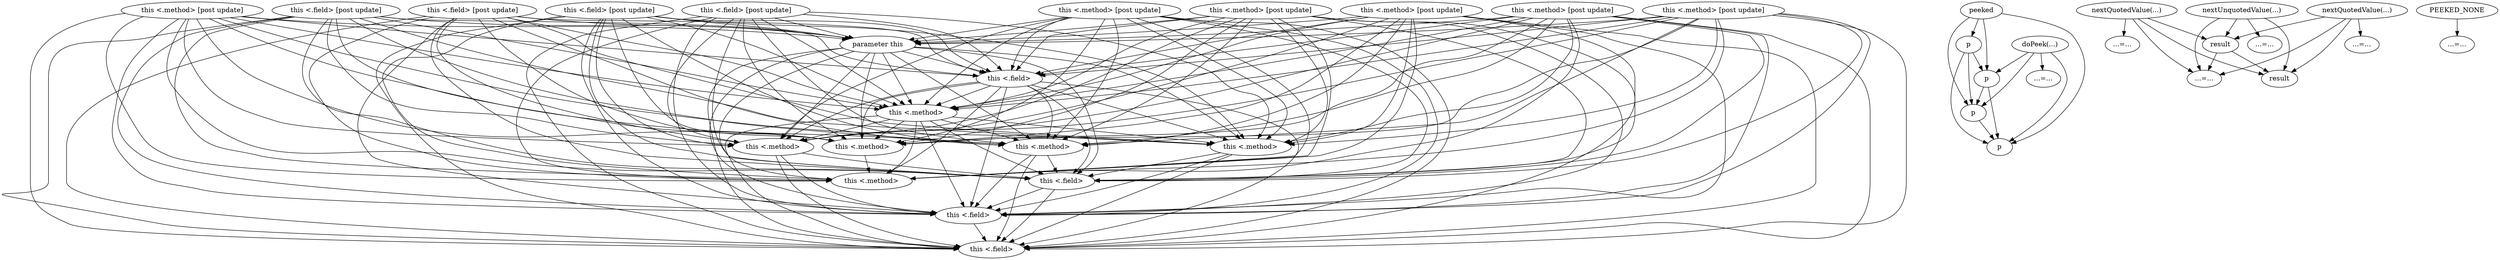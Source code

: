 digraph {
  compound=true;
  0[label="parameter this"; ];
  1[label="this <.field>"; ];
  2[label="this <.field>"; ];
  3[label="this <.field>"; ];
  4[label="this <.field>"; ];
  5[label="this <.method>"; ];
  6[label="this <.method>"; ];
  7[label="this <.method>"; ];
  8[label="this <.method>"; ];
  9[label="this <.method>"; ];
  10[label="this <.method>"; ];
  11[label="this <.field> [post update]"; ];
  12[label="this <.field> [post update]"; ];
  13[label="this <.field> [post update]"; ];
  14[label="this <.field> [post update]"; ];
  15[label="this <.method> [post update]"; ];
  16[label="this <.method> [post update]"; ];
  17[label="this <.method> [post update]"; ];
  18[label="this <.method> [post update]"; ];
  19[label="this <.method> [post update]"; ];
  20[label="this <.method> [post update]"; ];
  21[label="peeked"; ];
  22[label="p"; ];
  23[label="p"; ];
  24[label="p"; ];
  25[label="p"; ];
  26[label="doPeek(...)"; ];
  27[label="...=..."; ];
  28[label="nextUnquotedValue(...)"; ];
  29[label="...=..."; ];
  30[label="...=..."; ];
  31[label="result"; ];
  32[label="result"; ];
  33[label="nextQuotedValue(...)"; ];
  34[label="...=..."; ];
  35[label="nextQuotedValue(...)"; ];
  36[label="...=..."; ];
  37[label="PEEKED_NONE"; ];
  38[label="...=..."; ];
  0 -> 1[];
  0 -> 2[];
  0 -> 3[];
  0 -> 4[];
  0 -> 5[];
  0 -> 6[];
  0 -> 7[];
  0 -> 8[];
  0 -> 9[];
  0 -> 10[];
  1 -> 2[];
  1 -> 3[];
  1 -> 4[];
  1 -> 5[];
  1 -> 6[];
  1 -> 7[];
  1 -> 8[];
  1 -> 9[];
  1 -> 10[];
  2 -> 3[];
  2 -> 4[];
  3 -> 4[];
  5 -> 2[];
  5 -> 3[];
  5 -> 4[];
  5 -> 6[];
  5 -> 7[];
  5 -> 8[];
  5 -> 9[];
  5 -> 10[];
  6 -> 2[];
  6 -> 3[];
  6 -> 4[];
  7 -> 2[];
  7 -> 3[];
  7 -> 4[];
  8 -> 2[];
  8 -> 3[];
  8 -> 4[];
  10 -> 9[];
  11 -> 0[];
  11 -> 1[];
  11 -> 2[];
  11 -> 3[];
  11 -> 4[];
  11 -> 5[];
  11 -> 6[];
  11 -> 7[];
  11 -> 8[];
  11 -> 9[];
  11 -> 10[];
  12 -> 0[];
  12 -> 1[];
  12 -> 2[];
  12 -> 3[];
  12 -> 4[];
  12 -> 5[];
  12 -> 6[];
  12 -> 7[];
  12 -> 8[];
  12 -> 9[];
  12 -> 10[];
  13 -> 0[];
  13 -> 1[];
  13 -> 2[];
  13 -> 3[];
  13 -> 4[];
  13 -> 5[];
  13 -> 6[];
  13 -> 7[];
  13 -> 8[];
  13 -> 9[];
  13 -> 10[];
  14 -> 0[];
  14 -> 1[];
  14 -> 2[];
  14 -> 3[];
  14 -> 4[];
  14 -> 5[];
  14 -> 6[];
  14 -> 7[];
  14 -> 8[];
  14 -> 9[];
  14 -> 10[];
  15 -> 0[];
  15 -> 1[];
  15 -> 2[];
  15 -> 3[];
  15 -> 4[];
  15 -> 5[];
  15 -> 6[];
  15 -> 7[];
  15 -> 8[];
  15 -> 9[];
  15 -> 10[];
  16 -> 0[];
  16 -> 1[];
  16 -> 2[];
  16 -> 3[];
  16 -> 4[];
  16 -> 5[];
  16 -> 6[];
  16 -> 7[];
  16 -> 8[];
  16 -> 9[];
  16 -> 10[];
  17 -> 0[];
  17 -> 1[];
  17 -> 2[];
  17 -> 3[];
  17 -> 4[];
  17 -> 5[];
  17 -> 6[];
  17 -> 7[];
  17 -> 8[];
  17 -> 9[];
  17 -> 10[];
  18 -> 0[];
  18 -> 1[];
  18 -> 2[];
  18 -> 3[];
  18 -> 4[];
  18 -> 5[];
  18 -> 6[];
  18 -> 7[];
  18 -> 8[];
  18 -> 9[];
  18 -> 10[];
  19 -> 0[];
  19 -> 1[];
  19 -> 2[];
  19 -> 3[];
  19 -> 4[];
  19 -> 5[];
  19 -> 6[];
  19 -> 7[];
  19 -> 8[];
  19 -> 9[];
  19 -> 10[];
  20 -> 0[];
  20 -> 1[];
  20 -> 2[];
  20 -> 3[];
  20 -> 4[];
  20 -> 5[];
  20 -> 6[];
  20 -> 7[];
  20 -> 8[];
  20 -> 9[];
  20 -> 10[];
  21 -> 22[];
  21 -> 23[];
  21 -> 24[];
  21 -> 25[];
  22 -> 23[];
  22 -> 24[];
  22 -> 25[];
  23 -> 24[];
  23 -> 25[];
  24 -> 25[];
  26 -> 27[];
  26 -> 23[];
  26 -> 24[];
  26 -> 25[];
  28 -> 29[];
  28 -> 30[];
  28 -> 31[];
  28 -> 32[];
  31 -> 30[];
  31 -> 32[];
  33 -> 34[];
  33 -> 30[];
  33 -> 31[];
  33 -> 32[];
  35 -> 36[];
  35 -> 30[];
  35 -> 31[];
  35 -> 32[];
  37 -> 38[];
}
